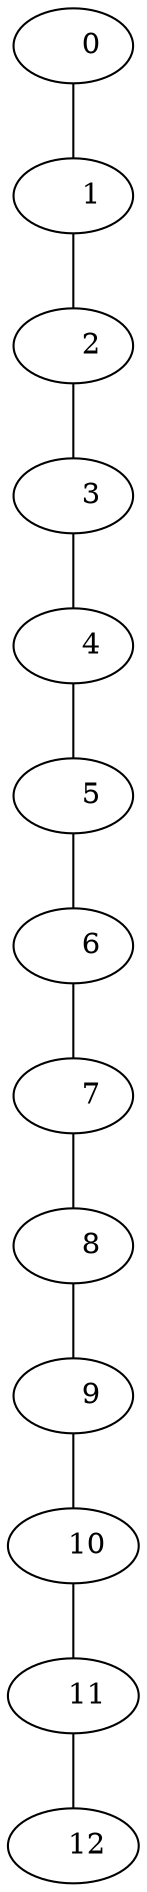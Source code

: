 graph{
     0 [label="    0"];
     0 --     1;
     1 [label="    1"];
     1 --     2;
     2 [label="    2"];
     2 --     3;
     3 [label="    3"];
     3 --     4;
     4 [label="    4"];
     4 --     5;
     5 [label="    5"];
     5 --     6;
     6 [label="    6"];
     6 --     7;
     7 [label="    7"];
     7 --     8;
     8 [label="    8"];
     8 --     9;
     9 [label="    9"];
     9 --    10;
    10 [label="   10"];
    10 --    11;
    11 [label="   11"];
    11 --    12;
    12 [label="   12"];
}
